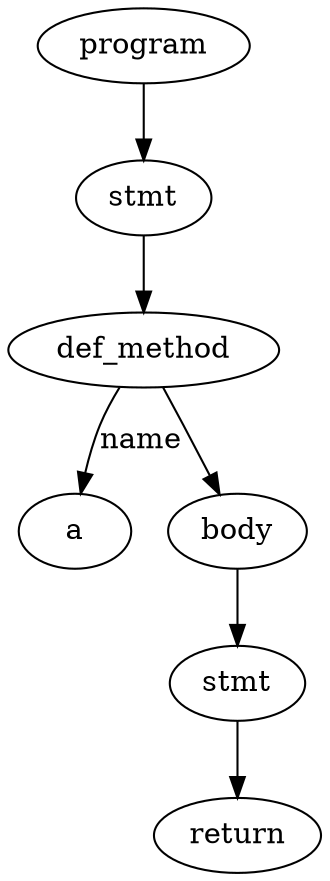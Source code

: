 digraph G {
Id00D4C988 [label="program"]
Id00D4C900 [label="stmt"]
Id00D4C8C8 [label="def_method"]
IdName00D4C8C8 [label="a"]
Id00D4C8C8->IdName00D4C8C8 [label = "name"]
Id00D4C890 [label="body"]
Id00D4C840 [label="stmt"]
IdName00D4C840 [label="return"]
Id00D4C840->IdName00D4C840
Id00D4C890->Id00D4C840
Id00D4C8C8->Id00D4C890
Id00D4C900->Id00D4C8C8
Id00D4C988->Id00D4C900
}